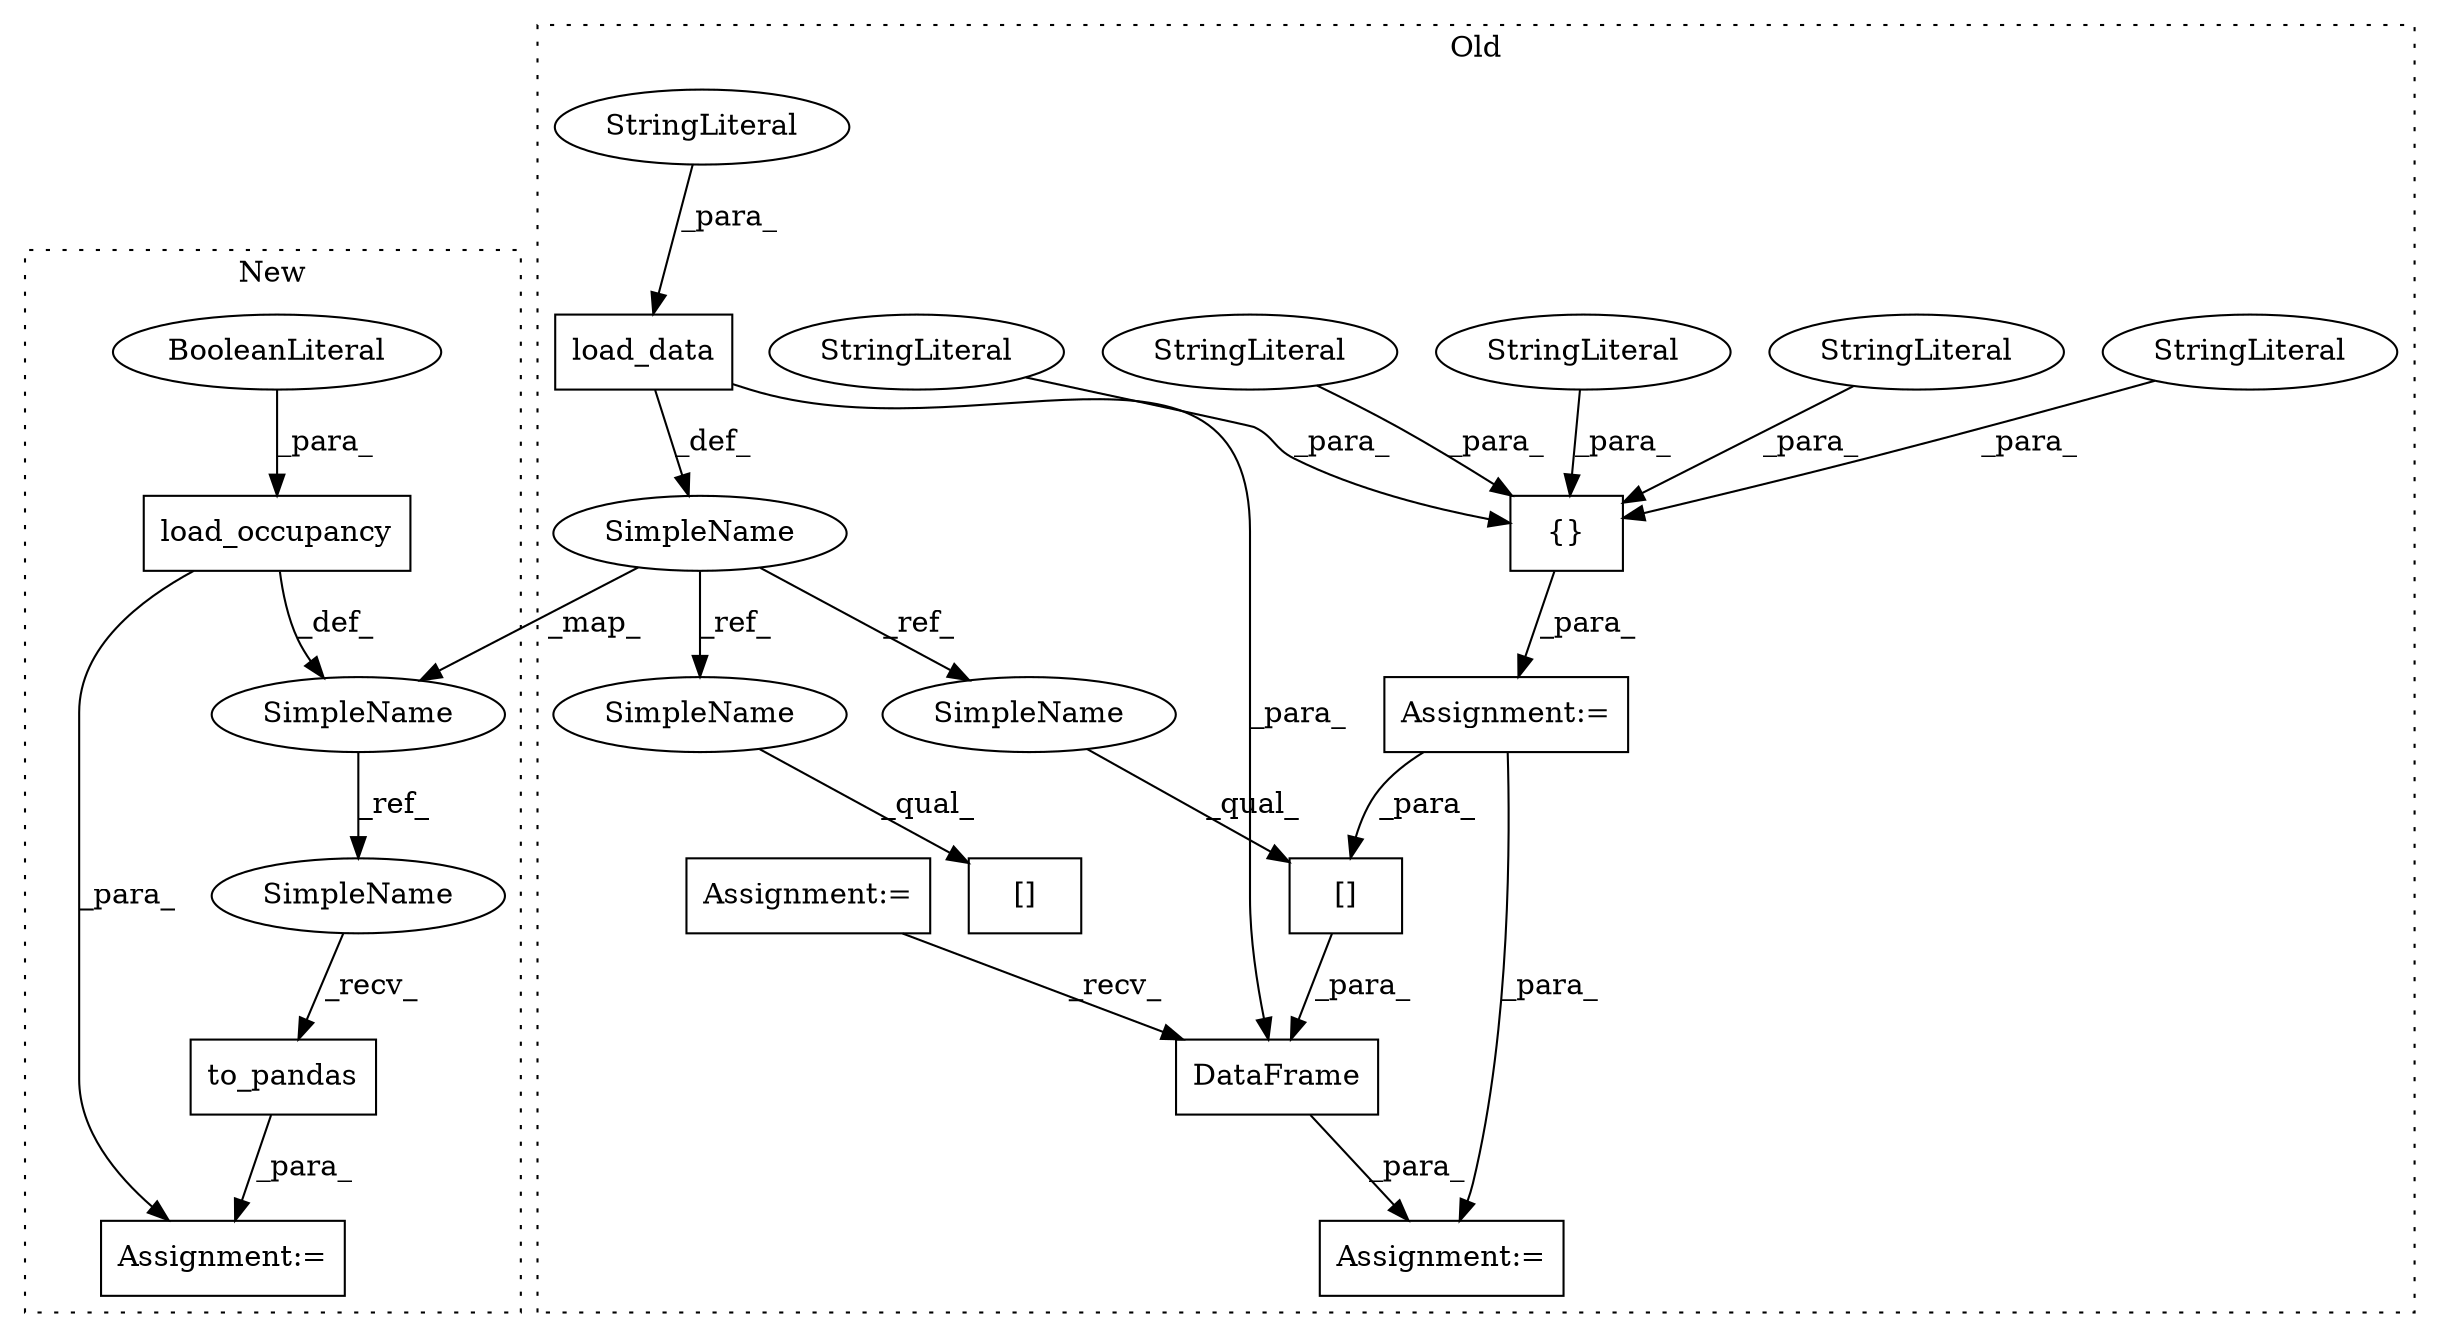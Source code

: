 digraph G {
subgraph cluster0 {
1 [label="{}" a="4" s="2541,2600" l="1,1" shape="box"];
4 [label="[]" a="2" s="2622,2635" l="5,1" shape="box"];
5 [label="StringLiteral" a="45" s="2584" l="5" shape="ellipse"];
6 [label="StringLiteral" a="45" s="2556" l="19" shape="ellipse"];
7 [label="StringLiteral" a="45" s="2576" l="7" shape="ellipse"];
8 [label="StringLiteral" a="45" s="2590" l="10" shape="ellipse"];
9 [label="StringLiteral" a="45" s="2542" l="13" shape="ellipse"];
10 [label="Assignment:=" a="7" s="2528" l="1" shape="box"];
13 [label="load_data" a="32" s="2468,2489" l="10,1" shape="box"];
14 [label="[]" a="2" s="2655,2666" l="5,1" shape="box"];
15 [label="DataFrame" a="32" s="2612,2636" l="10,1" shape="box"];
16 [label="Assignment:=" a="7" s="2608" l="1" shape="box"];
17 [label="Assignment:=" a="7" s="2196" l="2" shape="box"];
18 [label="StringLiteral" a="45" s="2478" l="11" shape="ellipse"];
19 [label="SimpleName" a="42" s="2458" l="4" shape="ellipse"];
21 [label="SimpleName" a="42" s="2622" l="4" shape="ellipse"];
22 [label="SimpleName" a="42" s="2655" l="4" shape="ellipse"];
label = "Old";
style="dotted";
}
subgraph cluster1 {
2 [label="to_pandas" a="32" s="2468" l="11" shape="box"];
3 [label="Assignment:=" a="7" s="2461" l="2" shape="box"];
11 [label="load_occupancy" a="32" s="2415,2434" l="15,1" shape="box"];
12 [label="BooleanLiteral" a="9" s="2430" l="4" shape="ellipse"];
20 [label="SimpleName" a="42" s="2410" l="4" shape="ellipse"];
23 [label="SimpleName" a="42" s="2463" l="4" shape="ellipse"];
label = "New";
style="dotted";
}
1 -> 10 [label="_para_"];
2 -> 3 [label="_para_"];
4 -> 15 [label="_para_"];
5 -> 1 [label="_para_"];
6 -> 1 [label="_para_"];
7 -> 1 [label="_para_"];
8 -> 1 [label="_para_"];
9 -> 1 [label="_para_"];
10 -> 16 [label="_para_"];
10 -> 4 [label="_para_"];
11 -> 3 [label="_para_"];
11 -> 20 [label="_def_"];
12 -> 11 [label="_para_"];
13 -> 15 [label="_para_"];
13 -> 19 [label="_def_"];
15 -> 16 [label="_para_"];
17 -> 15 [label="_recv_"];
18 -> 13 [label="_para_"];
19 -> 22 [label="_ref_"];
19 -> 21 [label="_ref_"];
19 -> 20 [label="_map_"];
20 -> 23 [label="_ref_"];
21 -> 4 [label="_qual_"];
22 -> 14 [label="_qual_"];
23 -> 2 [label="_recv_"];
}